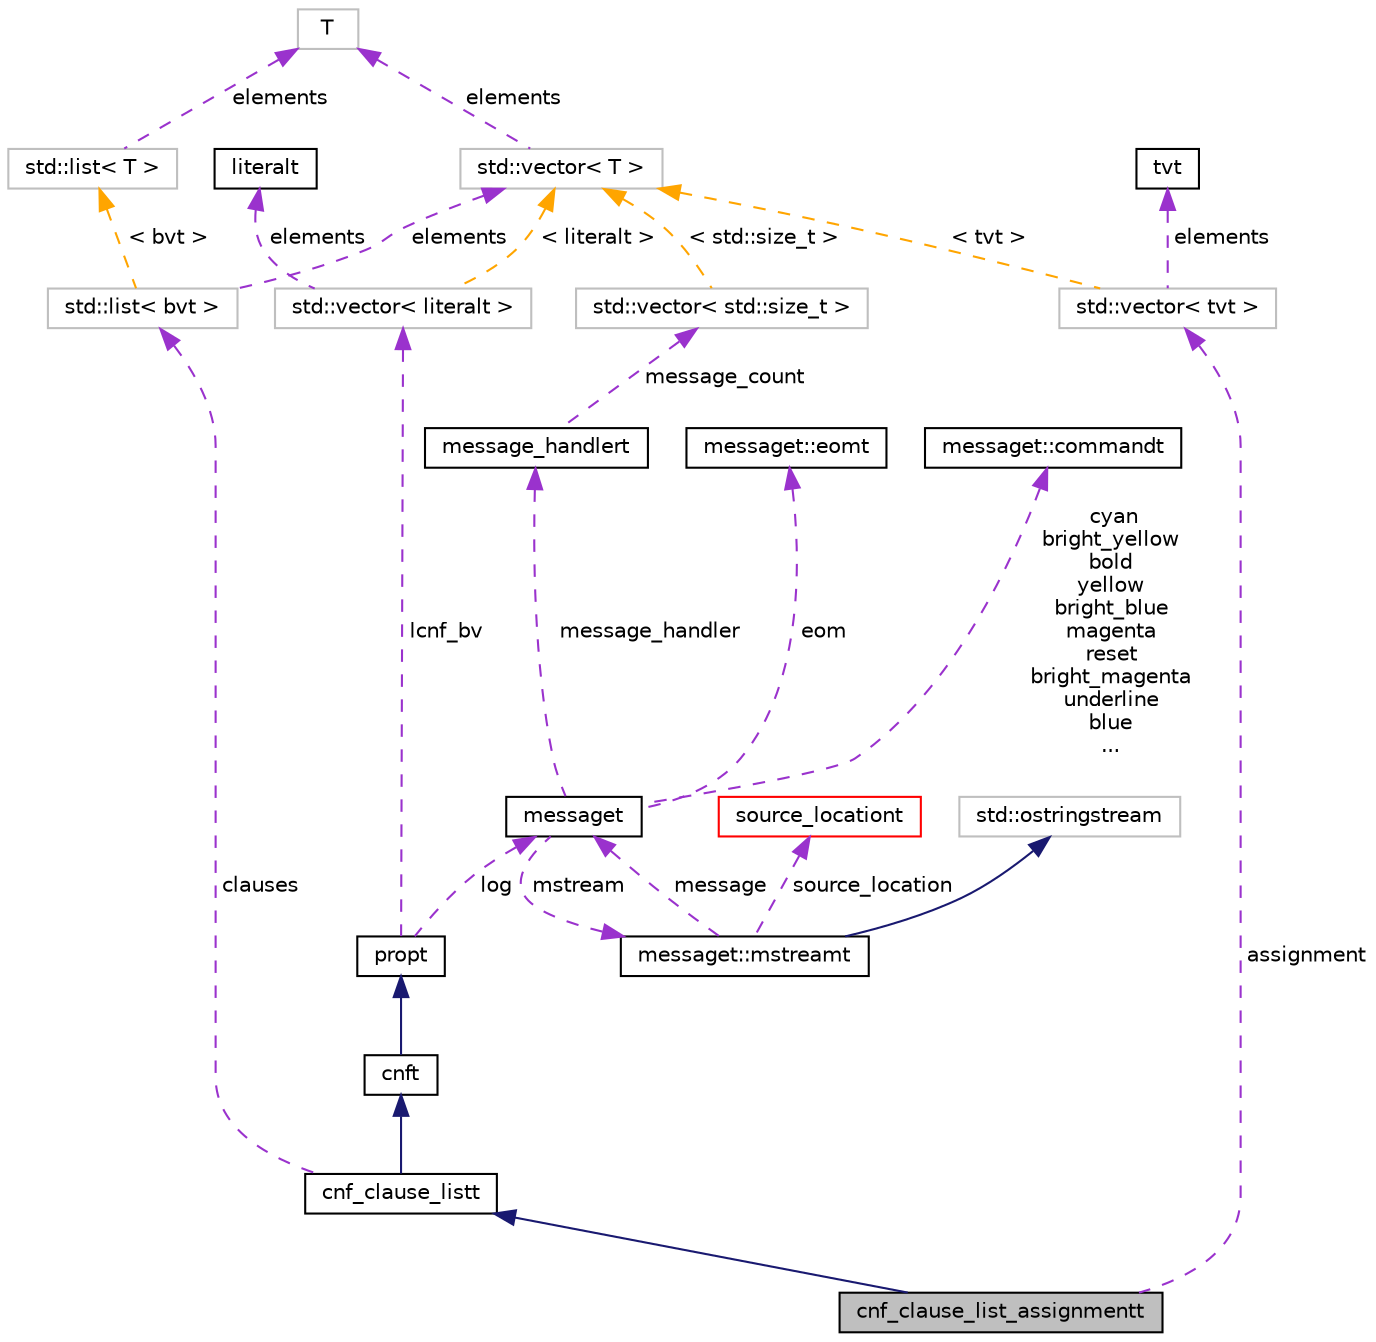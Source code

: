 digraph "cnf_clause_list_assignmentt"
{
 // LATEX_PDF_SIZE
  bgcolor="transparent";
  edge [fontname="Helvetica",fontsize="10",labelfontname="Helvetica",labelfontsize="10"];
  node [fontname="Helvetica",fontsize="10",shape=record];
  Node1 [label="cnf_clause_list_assignmentt",height=0.2,width=0.4,color="black", fillcolor="grey75", style="filled", fontcolor="black",tooltip=" "];
  Node2 -> Node1 [dir="back",color="midnightblue",fontsize="10",style="solid",fontname="Helvetica"];
  Node2 [label="cnf_clause_listt",height=0.2,width=0.4,color="black",URL="$classcnf__clause__listt.html",tooltip=" "];
  Node3 -> Node2 [dir="back",color="midnightblue",fontsize="10",style="solid",fontname="Helvetica"];
  Node3 [label="cnft",height=0.2,width=0.4,color="black",URL="$classcnft.html",tooltip=" "];
  Node4 -> Node3 [dir="back",color="midnightblue",fontsize="10",style="solid",fontname="Helvetica"];
  Node4 [label="propt",height=0.2,width=0.4,color="black",URL="$classpropt.html",tooltip="TO_BE_DOCUMENTED."];
  Node5 -> Node4 [dir="back",color="darkorchid3",fontsize="10",style="dashed",label=" log" ,fontname="Helvetica"];
  Node5 [label="messaget",height=0.2,width=0.4,color="black",URL="$classmessaget.html",tooltip="Class that provides messages with a built-in verbosity 'level'."];
  Node6 -> Node5 [dir="back",color="darkorchid3",fontsize="10",style="dashed",label=" message_handler" ,fontname="Helvetica"];
  Node6 [label="message_handlert",height=0.2,width=0.4,color="black",URL="$classmessage__handlert.html",tooltip=" "];
  Node7 -> Node6 [dir="back",color="darkorchid3",fontsize="10",style="dashed",label=" message_count" ,fontname="Helvetica"];
  Node7 [label="std::vector\< std::size_t \>",height=0.2,width=0.4,color="grey75",tooltip=" "];
  Node8 -> Node7 [dir="back",color="orange",fontsize="10",style="dashed",label=" \< std::size_t \>" ,fontname="Helvetica"];
  Node8 [label="std::vector\< T \>",height=0.2,width=0.4,color="grey75",tooltip="STL class."];
  Node9 -> Node8 [dir="back",color="darkorchid3",fontsize="10",style="dashed",label=" elements" ,fontname="Helvetica"];
  Node9 [label="T",height=0.2,width=0.4,color="grey75",tooltip=" "];
  Node10 -> Node5 [dir="back",color="darkorchid3",fontsize="10",style="dashed",label=" cyan\nbright_yellow\nbold\nyellow\nbright_blue\nmagenta\nreset\nbright_magenta\nunderline\nblue\n..." ,fontname="Helvetica"];
  Node10 [label="messaget::commandt",height=0.2,width=0.4,color="black",URL="$classmessaget_1_1commandt.html",tooltip=" "];
  Node11 -> Node5 [dir="back",color="darkorchid3",fontsize="10",style="dashed",label=" mstream" ,fontname="Helvetica"];
  Node11 [label="messaget::mstreamt",height=0.2,width=0.4,color="black",URL="$classmessaget_1_1mstreamt.html",tooltip=" "];
  Node12 -> Node11 [dir="back",color="midnightblue",fontsize="10",style="solid",fontname="Helvetica"];
  Node12 [label="std::ostringstream",height=0.2,width=0.4,color="grey75",tooltip="STL class."];
  Node5 -> Node11 [dir="back",color="darkorchid3",fontsize="10",style="dashed",label=" message" ,fontname="Helvetica"];
  Node17 -> Node11 [dir="back",color="darkorchid3",fontsize="10",style="dashed",label=" source_location" ,fontname="Helvetica"];
  Node17 [label="source_locationt",height=0.2,width=0.4,color="red",URL="$classsource__locationt.html",tooltip=" "];
  Node25 -> Node5 [dir="back",color="darkorchid3",fontsize="10",style="dashed",label=" eom" ,fontname="Helvetica"];
  Node25 [label="messaget::eomt",height=0.2,width=0.4,color="black",URL="$classmessaget_1_1eomt.html",tooltip=" "];
  Node26 -> Node4 [dir="back",color="darkorchid3",fontsize="10",style="dashed",label=" lcnf_bv" ,fontname="Helvetica"];
  Node26 [label="std::vector\< literalt \>",height=0.2,width=0.4,color="grey75",tooltip=" "];
  Node27 -> Node26 [dir="back",color="darkorchid3",fontsize="10",style="dashed",label=" elements" ,fontname="Helvetica"];
  Node27 [label="literalt",height=0.2,width=0.4,color="black",URL="$classliteralt.html",tooltip=" "];
  Node8 -> Node26 [dir="back",color="orange",fontsize="10",style="dashed",label=" \< literalt \>" ,fontname="Helvetica"];
  Node28 -> Node2 [dir="back",color="darkorchid3",fontsize="10",style="dashed",label=" clauses" ,fontname="Helvetica"];
  Node28 [label="std::list\< bvt \>",height=0.2,width=0.4,color="grey75",tooltip=" "];
  Node8 -> Node28 [dir="back",color="darkorchid3",fontsize="10",style="dashed",label=" elements" ,fontname="Helvetica"];
  Node29 -> Node28 [dir="back",color="orange",fontsize="10",style="dashed",label=" \< bvt \>" ,fontname="Helvetica"];
  Node29 [label="std::list\< T \>",height=0.2,width=0.4,color="grey75",tooltip="STL class."];
  Node9 -> Node29 [dir="back",color="darkorchid3",fontsize="10",style="dashed",label=" elements" ,fontname="Helvetica"];
  Node30 -> Node1 [dir="back",color="darkorchid3",fontsize="10",style="dashed",label=" assignment" ,fontname="Helvetica"];
  Node30 [label="std::vector\< tvt \>",height=0.2,width=0.4,color="grey75",tooltip=" "];
  Node31 -> Node30 [dir="back",color="darkorchid3",fontsize="10",style="dashed",label=" elements" ,fontname="Helvetica"];
  Node31 [label="tvt",height=0.2,width=0.4,color="black",URL="$classtvt.html",tooltip=" "];
  Node8 -> Node30 [dir="back",color="orange",fontsize="10",style="dashed",label=" \< tvt \>" ,fontname="Helvetica"];
}
